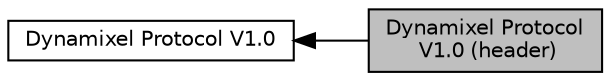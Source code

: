 digraph "Dynamixel Protocol V1.0 (header)"
{
  edge [fontname="Helvetica",fontsize="10",labelfontname="Helvetica",labelfontsize="10"];
  node [fontname="Helvetica",fontsize="10",shape=record];
  rankdir=LR;
  Node1 [label="Dynamixel Protocol V1.0",height=0.2,width=0.4,color="black", fillcolor="white", style="filled",URL="$group___dynamixel_protocol_v1.html",tooltip="Everything related to implementing the Dynamixel communication protocol, version 1.0  "];
  Node0 [label="Dynamixel Protocol\l V1.0 (header)",height=0.2,width=0.4,color="black", fillcolor="grey75", style="filled", fontcolor="black"];
  Node1->Node0 [shape=plaintext, dir="back", style="solid"];
}
